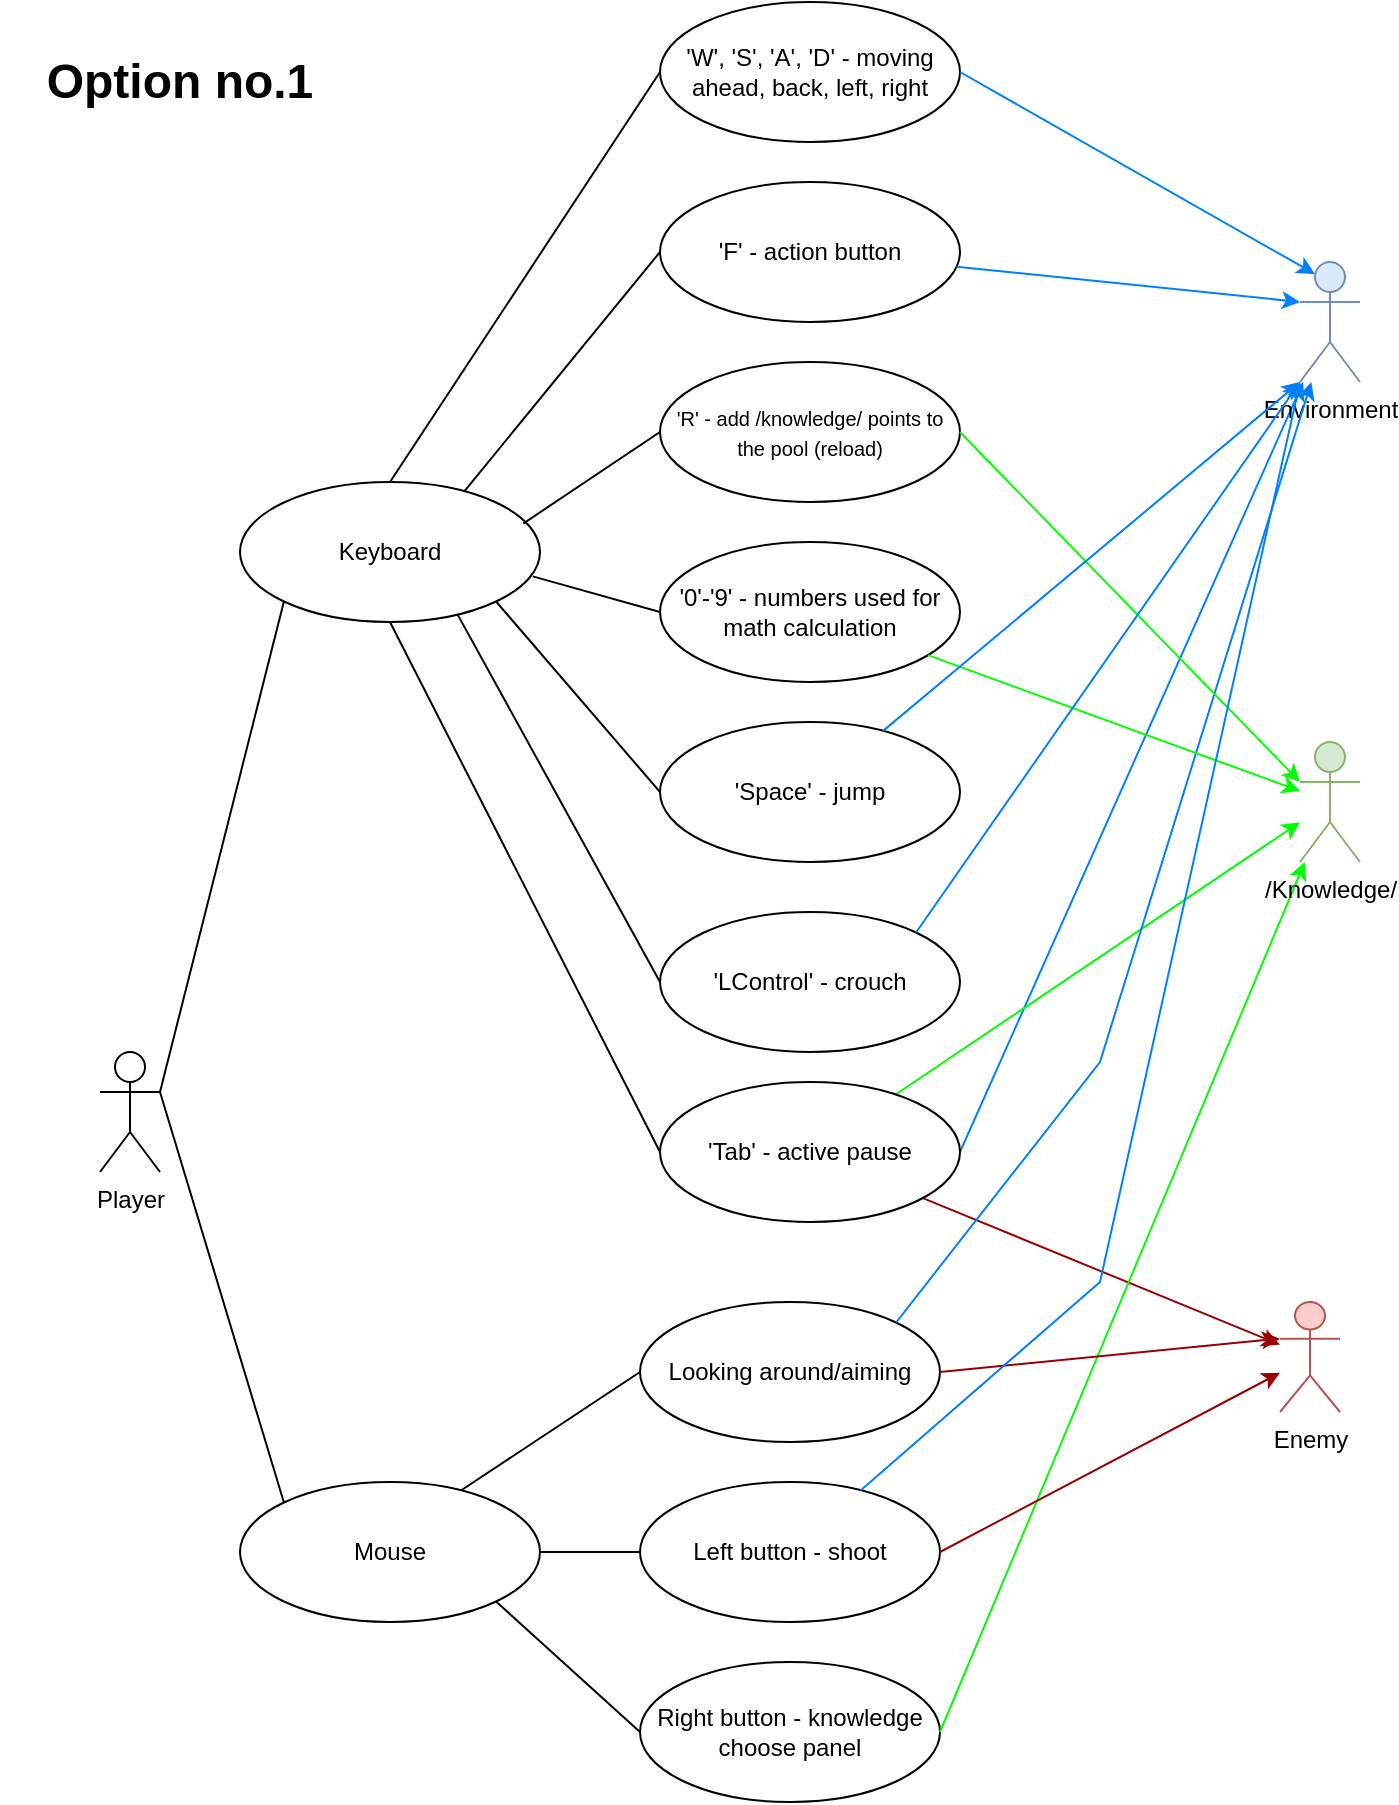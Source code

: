 <mxfile version="24.7.6">
  <diagram name="Strona-1" id="cKjuNzT2Nae0eT2EPPU0">
    <mxGraphModel dx="1050" dy="611" grid="1" gridSize="10" guides="1" tooltips="1" connect="1" arrows="1" fold="1" page="1" pageScale="1" pageWidth="827" pageHeight="1169" math="0" shadow="0">
      <root>
        <mxCell id="0" />
        <mxCell id="1" parent="0" />
        <mxCell id="ACukHOSOi4DWsUtb9feT-1" value="Player" style="shape=umlActor;verticalLabelPosition=bottom;verticalAlign=top;html=1;outlineConnect=0;" parent="1" vertex="1">
          <mxGeometry x="80" y="555" width="30" height="60" as="geometry" />
        </mxCell>
        <mxCell id="ACukHOSOi4DWsUtb9feT-6" value="&#39;W&#39;, &#39;S&#39;, &#39;A&#39;, &#39;D&#39; - moving ahead, back, left, right" style="ellipse;whiteSpace=wrap;html=1;" parent="1" vertex="1">
          <mxGeometry x="360" y="30" width="150" height="70" as="geometry" />
        </mxCell>
        <mxCell id="ACukHOSOi4DWsUtb9feT-7" value="&#39;F&#39; - action button" style="ellipse;whiteSpace=wrap;html=1;" parent="1" vertex="1">
          <mxGeometry x="360" y="120" width="150" height="70" as="geometry" />
        </mxCell>
        <mxCell id="ACukHOSOi4DWsUtb9feT-8" value="&#39;Space&#39; - jump" style="ellipse;whiteSpace=wrap;html=1;" parent="1" vertex="1">
          <mxGeometry x="360" y="390" width="150" height="70" as="geometry" />
        </mxCell>
        <mxCell id="ACukHOSOi4DWsUtb9feT-9" value="Keyboard" style="ellipse;whiteSpace=wrap;html=1;" parent="1" vertex="1">
          <mxGeometry x="150" y="270" width="150" height="70" as="geometry" />
        </mxCell>
        <mxCell id="ACukHOSOi4DWsUtb9feT-10" value="Mouse" style="ellipse;whiteSpace=wrap;html=1;" parent="1" vertex="1">
          <mxGeometry x="150" y="770" width="150" height="70" as="geometry" />
        </mxCell>
        <mxCell id="ACukHOSOi4DWsUtb9feT-45" style="rounded=0;orthogonalLoop=1;jettySize=auto;html=1;exitX=1;exitY=0.5;exitDx=0;exitDy=0;strokeColor=#007FFF;" parent="1" source="ACukHOSOi4DWsUtb9feT-11" target="ACukHOSOi4DWsUtb9feT-19" edge="1">
          <mxGeometry relative="1" as="geometry">
            <mxPoint x="640" y="540" as="targetPoint" />
          </mxGeometry>
        </mxCell>
        <mxCell id="ACukHOSOi4DWsUtb9feT-47" value="" style="rounded=0;orthogonalLoop=1;jettySize=auto;html=1;strokeColor=#990000;" parent="1" source="ACukHOSOi4DWsUtb9feT-11" target="ACukHOSOi4DWsUtb9feT-22" edge="1">
          <mxGeometry relative="1" as="geometry">
            <mxPoint x="590" y="515" as="targetPoint" />
          </mxGeometry>
        </mxCell>
        <mxCell id="ACukHOSOi4DWsUtb9feT-48" style="rounded=0;orthogonalLoop=1;jettySize=auto;html=1;strokeColor=#00FF00;" parent="1" source="ACukHOSOi4DWsUtb9feT-11" target="ACukHOSOi4DWsUtb9feT-40" edge="1">
          <mxGeometry relative="1" as="geometry" />
        </mxCell>
        <mxCell id="ACukHOSOi4DWsUtb9feT-11" value="&#39;Tab&#39; - active pause" style="ellipse;whiteSpace=wrap;html=1;" parent="1" vertex="1">
          <mxGeometry x="360" y="570" width="150" height="70" as="geometry" />
        </mxCell>
        <mxCell id="ACukHOSOi4DWsUtb9feT-12" value="Looking around/aiming" style="ellipse;whiteSpace=wrap;html=1;" parent="1" vertex="1">
          <mxGeometry x="350" y="680" width="150" height="70" as="geometry" />
        </mxCell>
        <mxCell id="ACukHOSOi4DWsUtb9feT-14" value="Left button - shoot" style="ellipse;whiteSpace=wrap;html=1;" parent="1" vertex="1">
          <mxGeometry x="350" y="770" width="150" height="70" as="geometry" />
        </mxCell>
        <mxCell id="ACukHOSOi4DWsUtb9feT-15" value="&lt;font style=&quot;font-size: 10px;&quot;&gt;&#39;R&#39; - add /knowledge/ points to the pool (reload)&lt;/font&gt;" style="ellipse;whiteSpace=wrap;html=1;" parent="1" vertex="1">
          <mxGeometry x="360" y="210" width="150" height="70" as="geometry" />
        </mxCell>
        <mxCell id="ACukHOSOi4DWsUtb9feT-16" value="&#39;0&#39;-&#39;9&#39; - numbers used for math calculation" style="ellipse;whiteSpace=wrap;html=1;" parent="1" vertex="1">
          <mxGeometry x="360" y="300" width="150" height="70" as="geometry" />
        </mxCell>
        <mxCell id="ACukHOSOi4DWsUtb9feT-18" value="Right button - knowledge choose panel" style="ellipse;whiteSpace=wrap;html=1;" parent="1" vertex="1">
          <mxGeometry x="350" y="860" width="150" height="70" as="geometry" />
        </mxCell>
        <mxCell id="ACukHOSOi4DWsUtb9feT-19" value="Environment" style="shape=umlActor;verticalLabelPosition=bottom;verticalAlign=top;html=1;outlineConnect=0;fillColor=#dae8fc;strokeColor=#6c8ebf;" parent="1" vertex="1">
          <mxGeometry x="680" y="160" width="30" height="60" as="geometry" />
        </mxCell>
        <mxCell id="ACukHOSOi4DWsUtb9feT-22" value="Enemy" style="shape=umlActor;verticalLabelPosition=bottom;verticalAlign=top;html=1;outlineConnect=0;fillColor=#f8cecc;strokeColor=#b85450;" parent="1" vertex="1">
          <mxGeometry x="670" y="680" width="30" height="55" as="geometry" />
        </mxCell>
        <mxCell id="ACukHOSOi4DWsUtb9feT-23" value="" style="endArrow=none;html=1;rounded=0;exitX=0.739;exitY=0.057;exitDx=0;exitDy=0;exitPerimeter=0;entryX=0;entryY=0.5;entryDx=0;entryDy=0;" parent="1" source="ACukHOSOi4DWsUtb9feT-10" target="ACukHOSOi4DWsUtb9feT-12" edge="1">
          <mxGeometry width="50" height="50" relative="1" as="geometry">
            <mxPoint x="380" y="660" as="sourcePoint" />
            <mxPoint x="430" y="610" as="targetPoint" />
          </mxGeometry>
        </mxCell>
        <mxCell id="ACukHOSOi4DWsUtb9feT-24" value="" style="endArrow=none;html=1;rounded=0;exitX=1;exitY=0.5;exitDx=0;exitDy=0;entryX=0;entryY=0.5;entryDx=0;entryDy=0;" parent="1" source="ACukHOSOi4DWsUtb9feT-10" target="ACukHOSOi4DWsUtb9feT-14" edge="1">
          <mxGeometry width="50" height="50" relative="1" as="geometry">
            <mxPoint x="261" y="784" as="sourcePoint" />
            <mxPoint x="360" y="725" as="targetPoint" />
          </mxGeometry>
        </mxCell>
        <mxCell id="ACukHOSOi4DWsUtb9feT-25" value="" style="endArrow=none;html=1;rounded=0;exitX=1;exitY=1;exitDx=0;exitDy=0;entryX=0;entryY=0.5;entryDx=0;entryDy=0;" parent="1" source="ACukHOSOi4DWsUtb9feT-10" target="ACukHOSOi4DWsUtb9feT-18" edge="1">
          <mxGeometry width="50" height="50" relative="1" as="geometry">
            <mxPoint x="290" y="815" as="sourcePoint" />
            <mxPoint x="360" y="815" as="targetPoint" />
          </mxGeometry>
        </mxCell>
        <mxCell id="ACukHOSOi4DWsUtb9feT-26" value="" style="endArrow=none;html=1;rounded=0;entryX=0;entryY=1;entryDx=0;entryDy=0;exitX=1;exitY=0.333;exitDx=0;exitDy=0;exitPerimeter=0;" parent="1" source="ACukHOSOi4DWsUtb9feT-1" target="ACukHOSOi4DWsUtb9feT-9" edge="1">
          <mxGeometry width="50" height="50" relative="1" as="geometry">
            <mxPoint x="220" y="560" as="sourcePoint" />
            <mxPoint x="339" y="610" as="targetPoint" />
          </mxGeometry>
        </mxCell>
        <mxCell id="ACukHOSOi4DWsUtb9feT-27" value="" style="endArrow=none;html=1;rounded=0;exitX=1;exitY=0.333;exitDx=0;exitDy=0;exitPerimeter=0;entryX=0;entryY=0;entryDx=0;entryDy=0;" parent="1" source="ACukHOSOi4DWsUtb9feT-1" target="ACukHOSOi4DWsUtb9feT-10" edge="1">
          <mxGeometry width="50" height="50" relative="1" as="geometry">
            <mxPoint x="240" y="679" as="sourcePoint" />
            <mxPoint x="349" y="620" as="targetPoint" />
          </mxGeometry>
        </mxCell>
        <mxCell id="ACukHOSOi4DWsUtb9feT-28" value="" style="endArrow=none;html=1;rounded=0;exitX=0.5;exitY=0;exitDx=0;exitDy=0;entryX=0;entryY=0.5;entryDx=0;entryDy=0;" parent="1" source="ACukHOSOi4DWsUtb9feT-9" target="ACukHOSOi4DWsUtb9feT-6" edge="1">
          <mxGeometry width="50" height="50" relative="1" as="geometry">
            <mxPoint x="120" y="149" as="sourcePoint" />
            <mxPoint x="229" y="90" as="targetPoint" />
          </mxGeometry>
        </mxCell>
        <mxCell id="ACukHOSOi4DWsUtb9feT-29" value="" style="endArrow=classic;html=1;rounded=0;exitX=1;exitY=0.5;exitDx=0;exitDy=0;endFill=1;strokeColor=#00FF00;" parent="1" source="ACukHOSOi4DWsUtb9feT-18" target="ACukHOSOi4DWsUtb9feT-40" edge="1">
          <mxGeometry width="50" height="50" relative="1" as="geometry">
            <mxPoint x="260" y="699" as="sourcePoint" />
            <mxPoint x="670" y="790" as="targetPoint" />
          </mxGeometry>
        </mxCell>
        <mxCell id="ACukHOSOi4DWsUtb9feT-30" value="" style="endArrow=classic;html=1;rounded=0;exitX=1;exitY=0.5;exitDx=0;exitDy=0;endFill=1;strokeColor=#990000;" parent="1" source="ACukHOSOi4DWsUtb9feT-14" target="ACukHOSOi4DWsUtb9feT-22" edge="1">
          <mxGeometry width="50" height="50" relative="1" as="geometry">
            <mxPoint x="270" y="709" as="sourcePoint" />
            <mxPoint x="379" y="650" as="targetPoint" />
          </mxGeometry>
        </mxCell>
        <mxCell id="ACukHOSOi4DWsUtb9feT-31" value="" style="endArrow=classic;html=1;rounded=0;exitX=1;exitY=0.5;exitDx=0;exitDy=0;entryX=0;entryY=0.333;entryDx=0;entryDy=0;entryPerimeter=0;endFill=1;strokeColor=#990000;" parent="1" source="ACukHOSOi4DWsUtb9feT-12" target="ACukHOSOi4DWsUtb9feT-22" edge="1">
          <mxGeometry width="50" height="50" relative="1" as="geometry">
            <mxPoint x="280" y="719" as="sourcePoint" />
            <mxPoint x="389" y="660" as="targetPoint" />
          </mxGeometry>
        </mxCell>
        <mxCell id="ACukHOSOi4DWsUtb9feT-32" value="" style="endArrow=classic;html=1;rounded=0;exitX=1;exitY=0;exitDx=0;exitDy=0;endFill=1;strokeColor=#007FFF;" parent="1" source="ACukHOSOi4DWsUtb9feT-12" target="ACukHOSOi4DWsUtb9feT-19" edge="1">
          <mxGeometry width="50" height="50" relative="1" as="geometry">
            <mxPoint x="290" y="729" as="sourcePoint" />
            <mxPoint x="399" y="670" as="targetPoint" />
            <Array as="points">
              <mxPoint x="580" y="560" />
            </Array>
          </mxGeometry>
        </mxCell>
        <mxCell id="ACukHOSOi4DWsUtb9feT-33" value="" style="endArrow=none;html=1;rounded=0;exitX=0.747;exitY=0.069;exitDx=0;exitDy=0;exitPerimeter=0;entryX=0;entryY=0.5;entryDx=0;entryDy=0;" parent="1" source="ACukHOSOi4DWsUtb9feT-9" target="ACukHOSOi4DWsUtb9feT-7" edge="1">
          <mxGeometry width="50" height="50" relative="1" as="geometry">
            <mxPoint x="130" y="159" as="sourcePoint" />
            <mxPoint x="239" y="100" as="targetPoint" />
          </mxGeometry>
        </mxCell>
        <mxCell id="ACukHOSOi4DWsUtb9feT-34" value="" style="endArrow=none;html=1;rounded=0;exitX=0.944;exitY=0.297;exitDx=0;exitDy=0;exitPerimeter=0;entryX=0;entryY=0.5;entryDx=0;entryDy=0;" parent="1" source="ACukHOSOi4DWsUtb9feT-9" target="ACukHOSOi4DWsUtb9feT-15" edge="1">
          <mxGeometry width="50" height="50" relative="1" as="geometry">
            <mxPoint x="140" y="169" as="sourcePoint" />
            <mxPoint x="249" y="110" as="targetPoint" />
          </mxGeometry>
        </mxCell>
        <mxCell id="ACukHOSOi4DWsUtb9feT-35" value="" style="endArrow=none;html=1;rounded=0;exitX=0.976;exitY=0.674;exitDx=0;exitDy=0;exitPerimeter=0;entryX=0;entryY=0.5;entryDx=0;entryDy=0;" parent="1" source="ACukHOSOi4DWsUtb9feT-9" target="ACukHOSOi4DWsUtb9feT-16" edge="1">
          <mxGeometry width="50" height="50" relative="1" as="geometry">
            <mxPoint x="150" y="179" as="sourcePoint" />
            <mxPoint x="259" y="120" as="targetPoint" />
          </mxGeometry>
        </mxCell>
        <mxCell id="ACukHOSOi4DWsUtb9feT-36" value="" style="endArrow=none;html=1;rounded=0;exitX=1;exitY=1;exitDx=0;exitDy=0;entryX=0;entryY=0.5;entryDx=0;entryDy=0;" parent="1" source="ACukHOSOi4DWsUtb9feT-9" target="ACukHOSOi4DWsUtb9feT-8" edge="1">
          <mxGeometry width="50" height="50" relative="1" as="geometry">
            <mxPoint x="160" y="189" as="sourcePoint" />
            <mxPoint x="269" y="130" as="targetPoint" />
          </mxGeometry>
        </mxCell>
        <mxCell id="ACukHOSOi4DWsUtb9feT-37" value="" style="endArrow=none;html=1;rounded=0;exitX=0.5;exitY=1;exitDx=0;exitDy=0;entryX=0;entryY=0.5;entryDx=0;entryDy=0;" parent="1" source="ACukHOSOi4DWsUtb9feT-9" target="ACukHOSOi4DWsUtb9feT-11" edge="1">
          <mxGeometry width="50" height="50" relative="1" as="geometry">
            <mxPoint x="170" y="199" as="sourcePoint" />
            <mxPoint x="279" y="140" as="targetPoint" />
          </mxGeometry>
        </mxCell>
        <mxCell id="ACukHOSOi4DWsUtb9feT-38" value="" style="endArrow=classic;html=1;rounded=0;exitX=1;exitY=0.5;exitDx=0;exitDy=0;entryX=0.25;entryY=0.1;entryDx=0;entryDy=0;entryPerimeter=0;endFill=1;strokeColor=#007FFF;" parent="1" source="ACukHOSOi4DWsUtb9feT-6" target="ACukHOSOi4DWsUtb9feT-19" edge="1">
          <mxGeometry width="50" height="50" relative="1" as="geometry">
            <mxPoint x="180" y="209" as="sourcePoint" />
            <mxPoint x="289" y="150" as="targetPoint" />
          </mxGeometry>
        </mxCell>
        <mxCell id="ACukHOSOi4DWsUtb9feT-40" value="/Knowledge/" style="shape=umlActor;verticalLabelPosition=bottom;verticalAlign=top;html=1;outlineConnect=0;fillColor=#d5e8d4;strokeColor=#82b366;" parent="1" vertex="1">
          <mxGeometry x="680" y="400" width="30" height="60" as="geometry" />
        </mxCell>
        <mxCell id="ACukHOSOi4DWsUtb9feT-41" style="rounded=0;orthogonalLoop=1;jettySize=auto;html=1;entryX=0;entryY=0.333;entryDx=0;entryDy=0;entryPerimeter=0;exitX=1;exitY=0.5;exitDx=0;exitDy=0;strokeColor=#00FF00;" parent="1" source="ACukHOSOi4DWsUtb9feT-15" target="ACukHOSOi4DWsUtb9feT-40" edge="1">
          <mxGeometry relative="1" as="geometry" />
        </mxCell>
        <mxCell id="ACukHOSOi4DWsUtb9feT-42" style="rounded=0;orthogonalLoop=1;jettySize=auto;html=1;entryX=0;entryY=0.333;entryDx=0;entryDy=0;entryPerimeter=0;strokeColor=#007FFF;" parent="1" source="ACukHOSOi4DWsUtb9feT-7" target="ACukHOSOi4DWsUtb9feT-19" edge="1">
          <mxGeometry relative="1" as="geometry" />
        </mxCell>
        <mxCell id="ACukHOSOi4DWsUtb9feT-43" style="rounded=0;orthogonalLoop=1;jettySize=auto;html=1;strokeColor=#00FF00;" parent="1" source="ACukHOSOi4DWsUtb9feT-16" target="ACukHOSOi4DWsUtb9feT-40" edge="1">
          <mxGeometry relative="1" as="geometry" />
        </mxCell>
        <mxCell id="ACukHOSOi4DWsUtb9feT-44" style="rounded=0;orthogonalLoop=1;jettySize=auto;html=1;entryX=0;entryY=1;entryDx=0;entryDy=0;entryPerimeter=0;strokeColor=#007FFF;" parent="1" source="ACukHOSOi4DWsUtb9feT-8" target="ACukHOSOi4DWsUtb9feT-19" edge="1">
          <mxGeometry relative="1" as="geometry" />
        </mxCell>
        <mxCell id="ACukHOSOi4DWsUtb9feT-49" style="rounded=0;orthogonalLoop=1;jettySize=auto;html=1;entryX=0;entryY=1;entryDx=0;entryDy=0;entryPerimeter=0;strokeColor=#007FFF;" parent="1" source="ACukHOSOi4DWsUtb9feT-14" target="ACukHOSOi4DWsUtb9feT-19" edge="1">
          <mxGeometry relative="1" as="geometry">
            <Array as="points">
              <mxPoint x="580" y="670" />
            </Array>
          </mxGeometry>
        </mxCell>
        <mxCell id="izlWum8ij3R1kvwFRgE0-1" value="&#39;LControl&#39; - crouch" style="ellipse;whiteSpace=wrap;html=1;" parent="1" vertex="1">
          <mxGeometry x="360" y="485" width="150" height="70" as="geometry" />
        </mxCell>
        <mxCell id="izlWum8ij3R1kvwFRgE0-2" value="" style="endArrow=none;html=1;rounded=0;exitX=0.726;exitY=0.949;exitDx=0;exitDy=0;entryX=0;entryY=0.5;entryDx=0;entryDy=0;exitPerimeter=0;" parent="1" source="ACukHOSOi4DWsUtb9feT-9" target="izlWum8ij3R1kvwFRgE0-1" edge="1">
          <mxGeometry width="50" height="50" relative="1" as="geometry">
            <mxPoint x="288" y="340" as="sourcePoint" />
            <mxPoint x="370" y="435" as="targetPoint" />
          </mxGeometry>
        </mxCell>
        <mxCell id="izlWum8ij3R1kvwFRgE0-3" style="rounded=0;orthogonalLoop=1;jettySize=auto;html=1;entryX=0;entryY=1;entryDx=0;entryDy=0;entryPerimeter=0;exitX=1;exitY=0;exitDx=0;exitDy=0;strokeColor=#007FFF;" parent="1" source="izlWum8ij3R1kvwFRgE0-1" target="ACukHOSOi4DWsUtb9feT-19" edge="1">
          <mxGeometry relative="1" as="geometry">
            <mxPoint x="482" y="404" as="sourcePoint" />
            <mxPoint x="690" y="230" as="targetPoint" />
          </mxGeometry>
        </mxCell>
        <mxCell id="eXrCNCfq2M7QifDcDO85-1" value="&lt;h1&gt;Option no.1&lt;/h1&gt;" style="text;html=1;align=center;verticalAlign=middle;whiteSpace=wrap;rounded=0;" vertex="1" parent="1">
          <mxGeometry x="30" y="30" width="180" height="80" as="geometry" />
        </mxCell>
      </root>
    </mxGraphModel>
  </diagram>
</mxfile>
